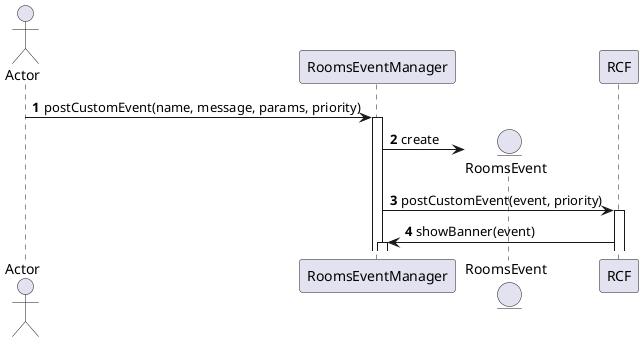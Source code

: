 @startuml
'https://plantuml.com/sequence-diagram

autonumber

actor Actor
participant RoomsEventManager
entity RoomsEvent
participant RCF
autoactivate on

Actor -> RoomsEventManager: postCustomEvent(name, message, params, priority)
RoomsEventManager -> RoomsEvent **: create
RoomsEventManager -> RCF: postCustomEvent(event, priority)
RCF -> RoomsEventManager: showBanner(event)
@enduml